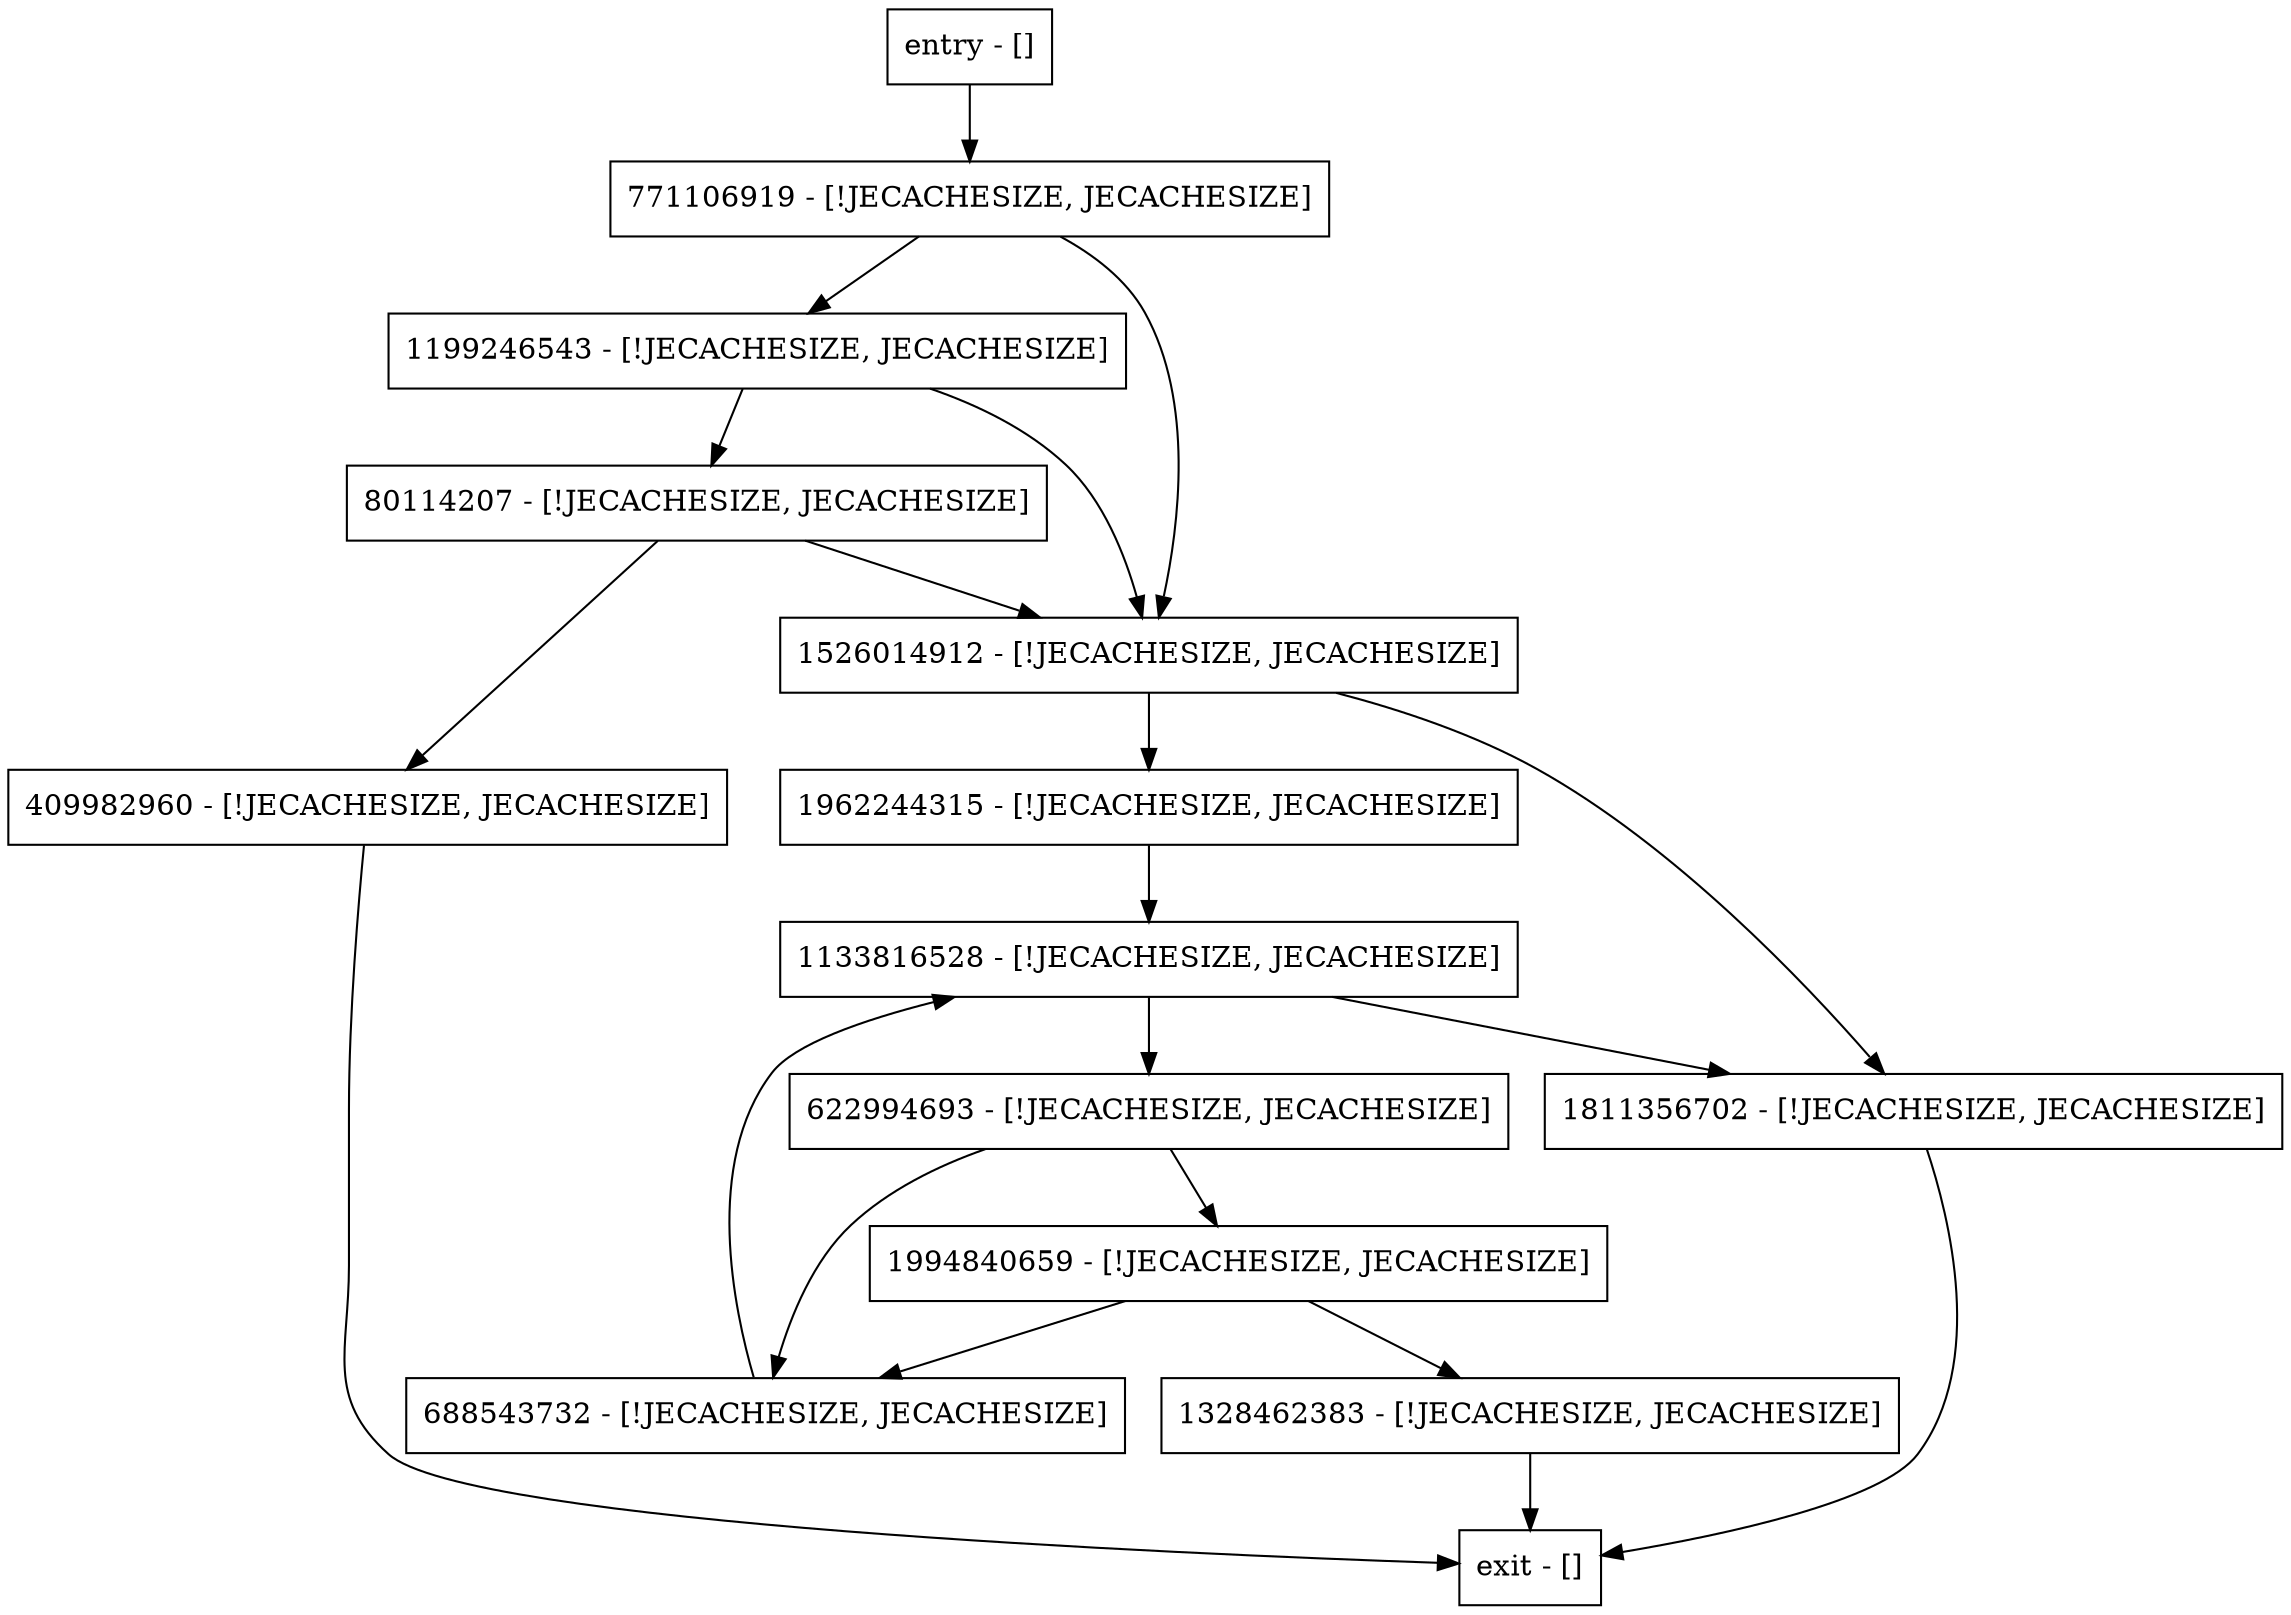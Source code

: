 digraph validateRequest {
node [shape=record];
1962244315 [label="1962244315 - [!JECACHESIZE, JECACHESIZE]"];
1133816528 [label="1133816528 - [!JECACHESIZE, JECACHESIZE]"];
80114207 [label="80114207 - [!JECACHESIZE, JECACHESIZE]"];
688543732 [label="688543732 - [!JECACHESIZE, JECACHESIZE]"];
409982960 [label="409982960 - [!JECACHESIZE, JECACHESIZE]"];
entry [label="entry - []"];
exit [label="exit - []"];
1811356702 [label="1811356702 - [!JECACHESIZE, JECACHESIZE]"];
1328462383 [label="1328462383 - [!JECACHESIZE, JECACHESIZE]"];
622994693 [label="622994693 - [!JECACHESIZE, JECACHESIZE]"];
1199246543 [label="1199246543 - [!JECACHESIZE, JECACHESIZE]"];
1526014912 [label="1526014912 - [!JECACHESIZE, JECACHESIZE]"];
771106919 [label="771106919 - [!JECACHESIZE, JECACHESIZE]"];
1994840659 [label="1994840659 - [!JECACHESIZE, JECACHESIZE]"];
entry;
exit;
1962244315 -> 1133816528;
1133816528 -> 1811356702;
1133816528 -> 622994693;
80114207 -> 1526014912;
80114207 -> 409982960;
688543732 -> 1133816528;
409982960 -> exit;
entry -> 771106919;
1811356702 -> exit;
1328462383 -> exit;
622994693 -> 688543732;
622994693 -> 1994840659;
1199246543 -> 1526014912;
1199246543 -> 80114207;
1526014912 -> 1962244315;
1526014912 -> 1811356702;
771106919 -> 1199246543;
771106919 -> 1526014912;
1994840659 -> 1328462383;
1994840659 -> 688543732;
}
